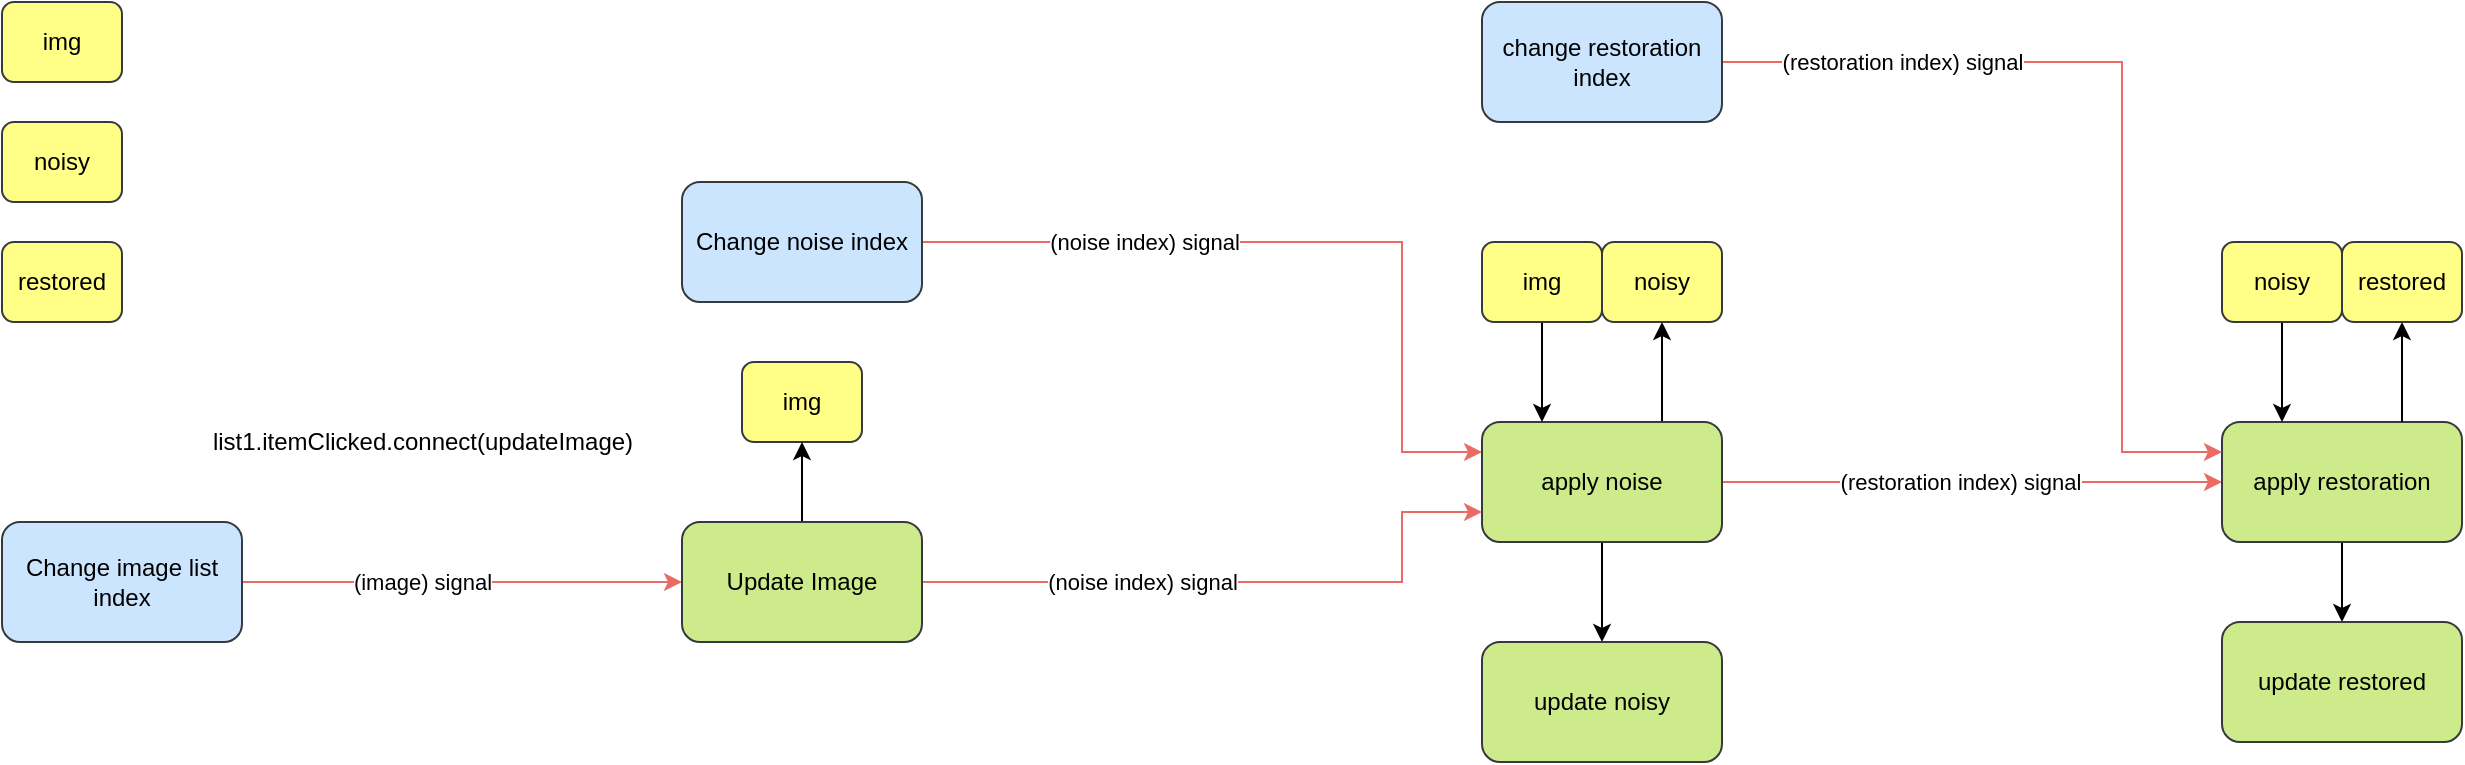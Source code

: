 <mxfile version="16.5.1" type="device"><diagram id="7X4wjp7CcolBLFrx0zD1" name="Page-1"><mxGraphModel dx="1177" dy="603" grid="1" gridSize="10" guides="1" tooltips="1" connect="1" arrows="1" fold="1" page="0" pageScale="1" pageWidth="1600" pageHeight="900" math="0" shadow="0"><root><mxCell id="0"/><mxCell id="1" parent="0"/><mxCell id="FD4Vk17NOtCkZO_2KjXs-1" value="img" style="rounded=1;whiteSpace=wrap;html=1;fillColor=#ffff88;strokeColor=#36393d;" vertex="1" parent="1"><mxGeometry x="600" y="190" width="60" height="40" as="geometry"/></mxCell><mxCell id="FD4Vk17NOtCkZO_2KjXs-2" value="noisy" style="rounded=1;whiteSpace=wrap;html=1;fillColor=#ffff88;strokeColor=#36393d;" vertex="1" parent="1"><mxGeometry x="230" y="70" width="60" height="40" as="geometry"/></mxCell><mxCell id="FD4Vk17NOtCkZO_2KjXs-3" value="restored" style="rounded=1;whiteSpace=wrap;html=1;fillColor=#ffff88;strokeColor=#36393d;" vertex="1" parent="1"><mxGeometry x="230" y="130" width="60" height="40" as="geometry"/></mxCell><mxCell id="FD4Vk17NOtCkZO_2KjXs-6" value="(noise index) signal" style="edgeStyle=orthogonalEdgeStyle;rounded=0;orthogonalLoop=1;jettySize=auto;html=1;strokeColor=#EA6B66;entryX=0;entryY=0.25;entryDx=0;entryDy=0;" edge="1" parent="1" source="FD4Vk17NOtCkZO_2KjXs-4" target="FD4Vk17NOtCkZO_2KjXs-5"><mxGeometry x="-0.428" relative="1" as="geometry"><Array as="points"><mxPoint x="930" y="130"/><mxPoint x="930" y="235"/></Array><mxPoint x="1" as="offset"/></mxGeometry></mxCell><mxCell id="FD4Vk17NOtCkZO_2KjXs-4" value="Change noise index" style="rounded=1;whiteSpace=wrap;html=1;fillColor=#cce5ff;strokeColor=#36393d;" vertex="1" parent="1"><mxGeometry x="570" y="100" width="120" height="60" as="geometry"/></mxCell><mxCell id="FD4Vk17NOtCkZO_2KjXs-11" style="edgeStyle=orthogonalEdgeStyle;rounded=0;orthogonalLoop=1;jettySize=auto;html=1;fillColor=#ffcccc;strokeColor=#EA6B66;" edge="1" parent="1" source="FD4Vk17NOtCkZO_2KjXs-5" target="FD4Vk17NOtCkZO_2KjXs-10"><mxGeometry relative="1" as="geometry"/></mxCell><mxCell id="FD4Vk17NOtCkZO_2KjXs-43" value="(restoration index) signal" style="edgeLabel;html=1;align=center;verticalAlign=middle;resizable=0;points=[];" vertex="1" connectable="0" parent="FD4Vk17NOtCkZO_2KjXs-11"><mxGeometry x="-0.176" y="2" relative="1" as="geometry"><mxPoint x="16" y="2" as="offset"/></mxGeometry></mxCell><mxCell id="FD4Vk17NOtCkZO_2KjXs-34" style="edgeStyle=orthogonalEdgeStyle;rounded=0;orthogonalLoop=1;jettySize=auto;html=1;entryX=0.5;entryY=1;entryDx=0;entryDy=0;strokeColor=#000000;exitX=0.75;exitY=0;exitDx=0;exitDy=0;" edge="1" parent="1" source="FD4Vk17NOtCkZO_2KjXs-5" target="FD4Vk17NOtCkZO_2KjXs-23"><mxGeometry relative="1" as="geometry"/></mxCell><mxCell id="FD4Vk17NOtCkZO_2KjXs-35" style="edgeStyle=orthogonalEdgeStyle;rounded=0;orthogonalLoop=1;jettySize=auto;html=1;entryX=0.5;entryY=0;entryDx=0;entryDy=0;strokeColor=#000000;" edge="1" parent="1" source="FD4Vk17NOtCkZO_2KjXs-5" target="FD4Vk17NOtCkZO_2KjXs-31"><mxGeometry relative="1" as="geometry"/></mxCell><mxCell id="FD4Vk17NOtCkZO_2KjXs-5" value="apply noise" style="rounded=1;whiteSpace=wrap;html=1;fillColor=#cdeb8b;strokeColor=#36393d;" vertex="1" parent="1"><mxGeometry x="970" y="220" width="120" height="60" as="geometry"/></mxCell><mxCell id="FD4Vk17NOtCkZO_2KjXs-41" style="edgeStyle=orthogonalEdgeStyle;rounded=0;orthogonalLoop=1;jettySize=auto;html=1;entryX=0.5;entryY=0;entryDx=0;entryDy=0;strokeColor=#000000;" edge="1" parent="1" source="FD4Vk17NOtCkZO_2KjXs-10" target="FD4Vk17NOtCkZO_2KjXs-36"><mxGeometry relative="1" as="geometry"/></mxCell><mxCell id="FD4Vk17NOtCkZO_2KjXs-10" value="apply restoration" style="rounded=1;whiteSpace=wrap;html=1;fillColor=#cdeb8b;strokeColor=#36393d;" vertex="1" parent="1"><mxGeometry x="1340" y="220" width="120" height="60" as="geometry"/></mxCell><mxCell id="FD4Vk17NOtCkZO_2KjXs-14" style="edgeStyle=orthogonalEdgeStyle;rounded=0;orthogonalLoop=1;jettySize=auto;html=1;fillColor=#ffcccc;strokeColor=#EA6B66;entryX=0;entryY=0.25;entryDx=0;entryDy=0;" edge="1" parent="1" source="FD4Vk17NOtCkZO_2KjXs-12" target="FD4Vk17NOtCkZO_2KjXs-10"><mxGeometry relative="1" as="geometry"><mxPoint x="1350" y="240" as="targetPoint"/><Array as="points"><mxPoint x="1290" y="40"/><mxPoint x="1290" y="235"/></Array></mxGeometry></mxCell><mxCell id="FD4Vk17NOtCkZO_2KjXs-15" value="(restoration index) signal" style="edgeLabel;html=1;align=center;verticalAlign=middle;resizable=0;points=[];" vertex="1" connectable="0" parent="FD4Vk17NOtCkZO_2KjXs-14"><mxGeometry x="0.221" y="-2" relative="1" as="geometry"><mxPoint x="-108" y="-72" as="offset"/></mxGeometry></mxCell><mxCell id="FD4Vk17NOtCkZO_2KjXs-12" value="change restoration index" style="rounded=1;whiteSpace=wrap;html=1;fillColor=#cce5ff;strokeColor=#36393d;" vertex="1" parent="1"><mxGeometry x="970" y="10" width="120" height="60" as="geometry"/></mxCell><mxCell id="FD4Vk17NOtCkZO_2KjXs-18" style="edgeStyle=orthogonalEdgeStyle;rounded=0;orthogonalLoop=1;jettySize=auto;html=1;entryX=0.25;entryY=0;entryDx=0;entryDy=0;" edge="1" parent="1" source="FD4Vk17NOtCkZO_2KjXs-17" target="FD4Vk17NOtCkZO_2KjXs-5"><mxGeometry relative="1" as="geometry"/></mxCell><mxCell id="FD4Vk17NOtCkZO_2KjXs-17" value="img" style="rounded=1;whiteSpace=wrap;html=1;fillColor=#ffff88;strokeColor=#36393d;" vertex="1" parent="1"><mxGeometry x="970" y="130" width="60" height="40" as="geometry"/></mxCell><mxCell id="FD4Vk17NOtCkZO_2KjXs-23" value="noisy" style="rounded=1;whiteSpace=wrap;html=1;fillColor=#ffff88;strokeColor=#36393d;" vertex="1" parent="1"><mxGeometry x="1030" y="130" width="60" height="40" as="geometry"/></mxCell><mxCell id="FD4Vk17NOtCkZO_2KjXs-31" value="update noisy" style="rounded=1;whiteSpace=wrap;html=1;fillColor=#cdeb8b;strokeColor=#36393d;" vertex="1" parent="1"><mxGeometry x="970" y="330" width="120" height="60" as="geometry"/></mxCell><mxCell id="FD4Vk17NOtCkZO_2KjXs-36" value="update restored" style="rounded=1;whiteSpace=wrap;html=1;fillColor=#cdeb8b;strokeColor=#36393d;" vertex="1" parent="1"><mxGeometry x="1340" y="320" width="120" height="60" as="geometry"/></mxCell><mxCell id="FD4Vk17NOtCkZO_2KjXs-37" style="edgeStyle=orthogonalEdgeStyle;rounded=0;orthogonalLoop=1;jettySize=auto;html=1;entryX=0.5;entryY=1;entryDx=0;entryDy=0;strokeColor=#000000;exitX=0.75;exitY=0;exitDx=0;exitDy=0;" edge="1" target="FD4Vk17NOtCkZO_2KjXs-40" parent="1" source="FD4Vk17NOtCkZO_2KjXs-10"><mxGeometry relative="1" as="geometry"><mxPoint x="1430" y="220" as="sourcePoint"/></mxGeometry></mxCell><mxCell id="FD4Vk17NOtCkZO_2KjXs-38" style="edgeStyle=orthogonalEdgeStyle;rounded=0;orthogonalLoop=1;jettySize=auto;html=1;entryX=0.25;entryY=0;entryDx=0;entryDy=0;" edge="1" source="FD4Vk17NOtCkZO_2KjXs-39" parent="1" target="FD4Vk17NOtCkZO_2KjXs-10"><mxGeometry relative="1" as="geometry"><mxPoint x="1370" y="220" as="targetPoint"/></mxGeometry></mxCell><mxCell id="FD4Vk17NOtCkZO_2KjXs-39" value="noisy" style="rounded=1;whiteSpace=wrap;html=1;fillColor=#ffff88;strokeColor=#36393d;" vertex="1" parent="1"><mxGeometry x="1340" y="130" width="60" height="40" as="geometry"/></mxCell><mxCell id="FD4Vk17NOtCkZO_2KjXs-40" value="restored" style="rounded=1;whiteSpace=wrap;html=1;fillColor=#ffff88;strokeColor=#36393d;" vertex="1" parent="1"><mxGeometry x="1400" y="130" width="60" height="40" as="geometry"/></mxCell><mxCell id="FD4Vk17NOtCkZO_2KjXs-46" style="edgeStyle=orthogonalEdgeStyle;rounded=0;orthogonalLoop=1;jettySize=auto;html=1;entryX=0;entryY=0.5;entryDx=0;entryDy=0;strokeColor=#EA6B66;" edge="1" parent="1" source="FD4Vk17NOtCkZO_2KjXs-44" target="FD4Vk17NOtCkZO_2KjXs-45"><mxGeometry relative="1" as="geometry"/></mxCell><mxCell id="FD4Vk17NOtCkZO_2KjXs-49" value="(image) signal" style="edgeLabel;html=1;align=center;verticalAlign=middle;resizable=0;points=[];" vertex="1" connectable="0" parent="FD4Vk17NOtCkZO_2KjXs-46"><mxGeometry x="-0.306" y="-2" relative="1" as="geometry"><mxPoint x="13" y="-2" as="offset"/></mxGeometry></mxCell><mxCell id="FD4Vk17NOtCkZO_2KjXs-44" value="Change image list index" style="rounded=1;whiteSpace=wrap;html=1;fillColor=#cce5ff;strokeColor=#36393d;" vertex="1" parent="1"><mxGeometry x="230" y="270" width="120" height="60" as="geometry"/></mxCell><mxCell id="FD4Vk17NOtCkZO_2KjXs-47" style="edgeStyle=orthogonalEdgeStyle;rounded=0;orthogonalLoop=1;jettySize=auto;html=1;entryX=0;entryY=0.75;entryDx=0;entryDy=0;strokeColor=#EA6B66;" edge="1" parent="1" source="FD4Vk17NOtCkZO_2KjXs-45" target="FD4Vk17NOtCkZO_2KjXs-5"><mxGeometry relative="1" as="geometry"><Array as="points"><mxPoint x="930" y="300"/><mxPoint x="930" y="265"/></Array></mxGeometry></mxCell><mxCell id="FD4Vk17NOtCkZO_2KjXs-48" value="(noise index) signal" style="edgeLabel;html=1;align=center;verticalAlign=middle;resizable=0;points=[];" vertex="1" connectable="0" parent="FD4Vk17NOtCkZO_2KjXs-47"><mxGeometry x="-0.502" y="2" relative="1" as="geometry"><mxPoint x="31" y="2" as="offset"/></mxGeometry></mxCell><mxCell id="FD4Vk17NOtCkZO_2KjXs-52" style="edgeStyle=orthogonalEdgeStyle;rounded=0;orthogonalLoop=1;jettySize=auto;html=1;entryX=0.5;entryY=1;entryDx=0;entryDy=0;strokeColor=#000000;" edge="1" parent="1" source="FD4Vk17NOtCkZO_2KjXs-45" target="FD4Vk17NOtCkZO_2KjXs-1"><mxGeometry relative="1" as="geometry"/></mxCell><mxCell id="FD4Vk17NOtCkZO_2KjXs-45" value="Update Image" style="rounded=1;whiteSpace=wrap;html=1;fillColor=#cdeb8b;strokeColor=#36393d;" vertex="1" parent="1"><mxGeometry x="570" y="270" width="120" height="60" as="geometry"/></mxCell><mxCell id="FD4Vk17NOtCkZO_2KjXs-51" value="img" style="rounded=1;whiteSpace=wrap;html=1;fillColor=#ffff88;strokeColor=#36393d;" vertex="1" parent="1"><mxGeometry x="230" y="10" width="60" height="40" as="geometry"/></mxCell><mxCell id="FD4Vk17NOtCkZO_2KjXs-55" value="list1.itemClicked.connect(updateImage)" style="text;html=1;align=center;verticalAlign=middle;resizable=0;points=[];autosize=1;strokeColor=none;fillColor=none;" vertex="1" parent="1"><mxGeometry x="325" y="220" width="230" height="20" as="geometry"/></mxCell></root></mxGraphModel></diagram></mxfile>